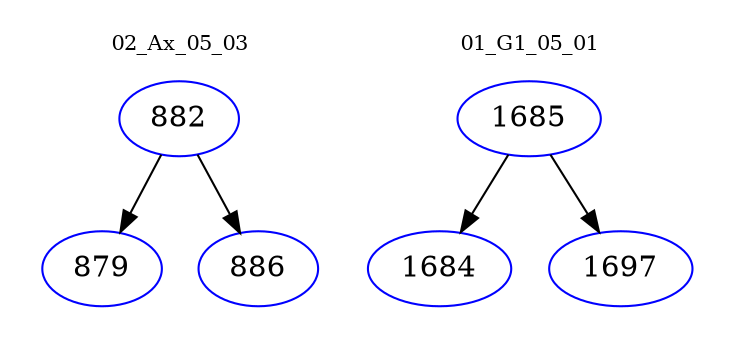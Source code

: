 digraph{
subgraph cluster_0 {
color = white
label = "02_Ax_05_03";
fontsize=10;
T0_882 [label="882", color="blue"]
T0_882 -> T0_879 [color="black"]
T0_879 [label="879", color="blue"]
T0_882 -> T0_886 [color="black"]
T0_886 [label="886", color="blue"]
}
subgraph cluster_1 {
color = white
label = "01_G1_05_01";
fontsize=10;
T1_1685 [label="1685", color="blue"]
T1_1685 -> T1_1684 [color="black"]
T1_1684 [label="1684", color="blue"]
T1_1685 -> T1_1697 [color="black"]
T1_1697 [label="1697", color="blue"]
}
}

